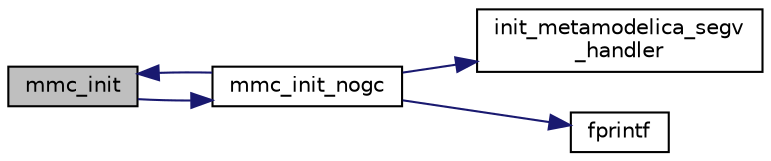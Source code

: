 digraph "mmc_init"
{
  edge [fontname="Helvetica",fontsize="10",labelfontname="Helvetica",labelfontsize="10"];
  node [fontname="Helvetica",fontsize="10",shape=record];
  rankdir="LR";
  Node0 [label="mmc_init",height=0.2,width=0.4,color="black", fillcolor="grey75", style="filled", fontcolor="black"];
  Node0 -> Node1 [color="midnightblue",fontsize="10",style="solid",fontname="Helvetica"];
  Node1 [label="mmc_init_nogc",height=0.2,width=0.4,color="black", fillcolor="white", style="filled",URL="$d3/d70/omc__init_8c.html#a3039396d51702c8f22e8b7b773b1751f"];
  Node1 -> Node2 [color="midnightblue",fontsize="10",style="solid",fontname="Helvetica"];
  Node2 [label="init_metamodelica_segv\l_handler",height=0.2,width=0.4,color="black", fillcolor="white", style="filled",URL="$d6/d23/meta__modelica__segv_8c.html#af91402e67c9580afc2208a3e275bd850"];
  Node1 -> Node0 [color="midnightblue",fontsize="10",style="solid",fontname="Helvetica"];
  Node1 -> Node3 [color="midnightblue",fontsize="10",style="solid",fontname="Helvetica"];
  Node3 [label="fprintf",height=0.2,width=0.4,color="black", fillcolor="white", style="filled",URL="$d2/d8c/examplehs038_8m.html#ae272956ea74f28b2f067d455fead331f"];
}
